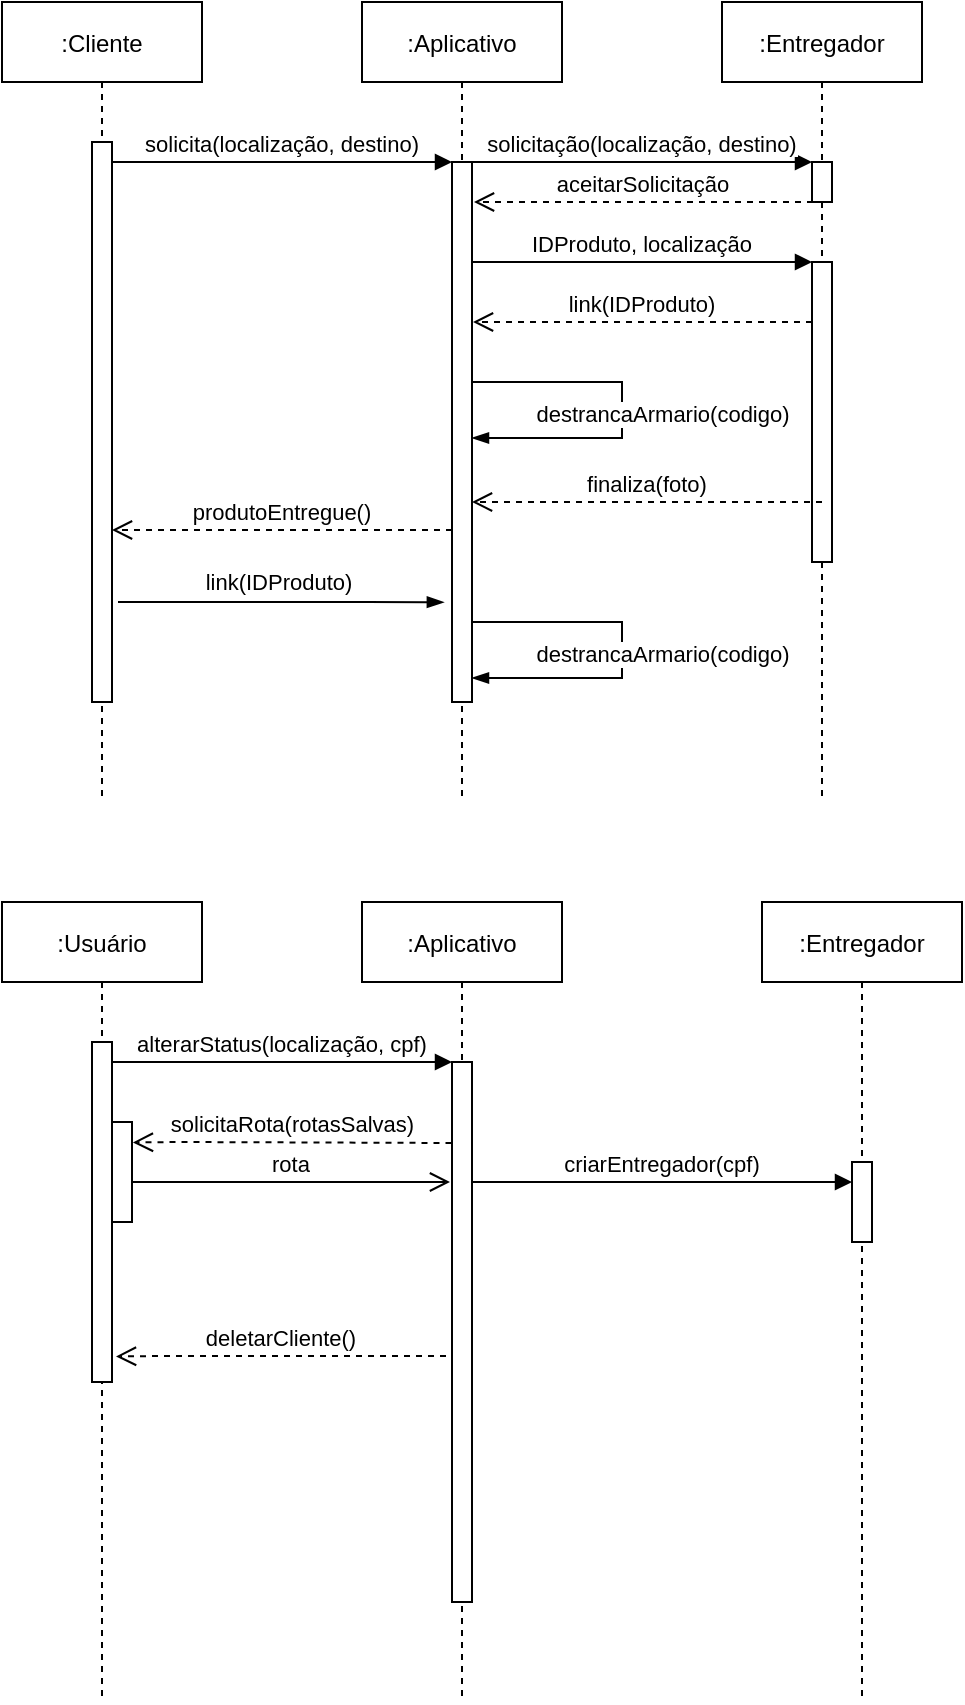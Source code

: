 <mxfile version="18.2.1" type="github">
  <diagram id="kgpKYQtTHZ0yAKxKKP6v" name="Page-1">
    <mxGraphModel dx="769" dy="423" grid="1" gridSize="10" guides="1" tooltips="1" connect="1" arrows="1" fold="1" page="1" pageScale="1" pageWidth="850" pageHeight="1100" background="#ffffff" math="0" shadow="0">
      <root>
        <mxCell id="0" />
        <mxCell id="1" parent="0" />
        <mxCell id="3nuBFxr9cyL0pnOWT2aG-1" value=":Cliente" style="shape=umlLifeline;perimeter=lifelinePerimeter;container=1;collapsible=0;recursiveResize=0;rounded=0;shadow=0;strokeWidth=1;" parent="1" vertex="1">
          <mxGeometry x="20" y="80" width="100" height="400" as="geometry" />
        </mxCell>
        <mxCell id="3nuBFxr9cyL0pnOWT2aG-2" value="" style="points=[];perimeter=orthogonalPerimeter;rounded=0;shadow=0;strokeWidth=1;" parent="3nuBFxr9cyL0pnOWT2aG-1" vertex="1">
          <mxGeometry x="45" y="70" width="10" height="280" as="geometry" />
        </mxCell>
        <mxCell id="3nuBFxr9cyL0pnOWT2aG-5" value=":Aplicativo" style="shape=umlLifeline;perimeter=lifelinePerimeter;container=1;collapsible=0;recursiveResize=0;rounded=0;shadow=0;strokeWidth=1;" parent="1" vertex="1">
          <mxGeometry x="200" y="80" width="100" height="400" as="geometry" />
        </mxCell>
        <mxCell id="3nuBFxr9cyL0pnOWT2aG-6" value="" style="points=[];perimeter=orthogonalPerimeter;rounded=0;shadow=0;strokeWidth=1;" parent="3nuBFxr9cyL0pnOWT2aG-5" vertex="1">
          <mxGeometry x="45" y="80" width="10" height="270" as="geometry" />
        </mxCell>
        <mxCell id="YM6FdypdWrKnIj3ldF_I-10" value="solicitação(localização, destino)" style="verticalAlign=bottom;endArrow=block;entryX=0;entryY=0;shadow=0;strokeWidth=1;" parent="3nuBFxr9cyL0pnOWT2aG-5" edge="1">
          <mxGeometry relative="1" as="geometry">
            <mxPoint x="55" y="80.0" as="sourcePoint" />
            <mxPoint x="225" y="80.0" as="targetPoint" />
          </mxGeometry>
        </mxCell>
        <mxCell id="YM6FdypdWrKnIj3ldF_I-15" value="IDProduto, localização" style="verticalAlign=bottom;endArrow=block;entryX=0;entryY=0;shadow=0;strokeWidth=1;" parent="3nuBFxr9cyL0pnOWT2aG-5" edge="1">
          <mxGeometry relative="1" as="geometry">
            <mxPoint x="55" y="130.0" as="sourcePoint" />
            <mxPoint x="225" y="130.0" as="targetPoint" />
          </mxGeometry>
        </mxCell>
        <mxCell id="YM6FdypdWrKnIj3ldF_I-19" style="edgeStyle=orthogonalEdgeStyle;rounded=0;orthogonalLoop=1;jettySize=auto;html=1;endArrow=blockThin;endFill=1;" parent="3nuBFxr9cyL0pnOWT2aG-5" source="3nuBFxr9cyL0pnOWT2aG-6" target="3nuBFxr9cyL0pnOWT2aG-6" edge="1">
          <mxGeometry relative="1" as="geometry">
            <mxPoint x="60" y="218" as="targetPoint" />
            <Array as="points">
              <mxPoint x="130" y="190" />
              <mxPoint x="130" y="218" />
            </Array>
          </mxGeometry>
        </mxCell>
        <mxCell id="YM6FdypdWrKnIj3ldF_I-20" value="destrancaArmario(codigo)" style="edgeLabel;html=1;align=center;verticalAlign=middle;resizable=0;points=[];" parent="YM6FdypdWrKnIj3ldF_I-19" vertex="1" connectable="0">
          <mxGeometry x="0.125" relative="1" as="geometry">
            <mxPoint x="20" y="-9" as="offset" />
          </mxGeometry>
        </mxCell>
        <mxCell id="3nuBFxr9cyL0pnOWT2aG-8" value="solicita(localização, destino)" style="verticalAlign=bottom;endArrow=block;entryX=0;entryY=0;shadow=0;strokeWidth=1;" parent="1" source="3nuBFxr9cyL0pnOWT2aG-2" target="3nuBFxr9cyL0pnOWT2aG-6" edge="1">
          <mxGeometry relative="1" as="geometry">
            <mxPoint x="175" y="160" as="sourcePoint" />
          </mxGeometry>
        </mxCell>
        <mxCell id="YM6FdypdWrKnIj3ldF_I-2" value=":Entregador" style="shape=umlLifeline;perimeter=lifelinePerimeter;container=1;collapsible=0;recursiveResize=0;rounded=0;shadow=0;strokeWidth=1;" parent="1" vertex="1">
          <mxGeometry x="380" y="80" width="100" height="400" as="geometry" />
        </mxCell>
        <mxCell id="YM6FdypdWrKnIj3ldF_I-3" value="" style="points=[];perimeter=orthogonalPerimeter;rounded=0;shadow=0;strokeWidth=1;" parent="YM6FdypdWrKnIj3ldF_I-2" vertex="1">
          <mxGeometry x="45" y="80" width="10" height="20" as="geometry" />
        </mxCell>
        <mxCell id="YM6FdypdWrKnIj3ldF_I-5" value="" style="points=[];perimeter=orthogonalPerimeter;rounded=0;shadow=0;strokeWidth=1;" parent="YM6FdypdWrKnIj3ldF_I-2" vertex="1">
          <mxGeometry x="45" y="130" width="10" height="150" as="geometry" />
        </mxCell>
        <mxCell id="YM6FdypdWrKnIj3ldF_I-16" value="link(IDProduto)" style="verticalAlign=bottom;endArrow=open;dashed=1;endSize=8;shadow=0;strokeWidth=1;" parent="YM6FdypdWrKnIj3ldF_I-2" edge="1">
          <mxGeometry relative="1" as="geometry">
            <mxPoint x="-124.5" y="160.0" as="targetPoint" />
            <mxPoint x="45" y="160.0" as="sourcePoint" />
            <Array as="points">
              <mxPoint x="-74.5" y="160" />
            </Array>
          </mxGeometry>
        </mxCell>
        <mxCell id="YM6FdypdWrKnIj3ldF_I-13" value="aceitarSolicitação" style="verticalAlign=bottom;endArrow=open;dashed=1;endSize=8;shadow=0;strokeWidth=1;" parent="1" edge="1">
          <mxGeometry relative="1" as="geometry">
            <mxPoint x="256" y="180" as="targetPoint" />
            <mxPoint x="425.5" y="180.0" as="sourcePoint" />
            <Array as="points">
              <mxPoint x="306" y="180" />
            </Array>
          </mxGeometry>
        </mxCell>
        <mxCell id="YM6FdypdWrKnIj3ldF_I-22" value="finaliza(foto)" style="verticalAlign=bottom;endArrow=open;dashed=1;endSize=8;shadow=0;strokeWidth=1;" parent="1" edge="1">
          <mxGeometry relative="1" as="geometry">
            <mxPoint x="255" y="330" as="targetPoint" />
            <mxPoint x="430" y="330" as="sourcePoint" />
            <Array as="points">
              <mxPoint x="295" y="330" />
            </Array>
          </mxGeometry>
        </mxCell>
        <mxCell id="YM6FdypdWrKnIj3ldF_I-23" value="produtoEntregue()" style="verticalAlign=bottom;endArrow=open;dashed=1;endSize=8;shadow=0;strokeWidth=1;" parent="1" edge="1">
          <mxGeometry relative="1" as="geometry">
            <mxPoint x="75" y="344" as="targetPoint" />
            <mxPoint x="245" y="344.0" as="sourcePoint" />
            <Array as="points">
              <mxPoint x="105" y="344" />
            </Array>
          </mxGeometry>
        </mxCell>
        <mxCell id="YM6FdypdWrKnIj3ldF_I-25" style="edgeStyle=orthogonalEdgeStyle;rounded=0;orthogonalLoop=1;jettySize=auto;html=1;entryX=-0.208;entryY=0.957;entryDx=0;entryDy=0;entryPerimeter=0;endArrow=blockThin;endFill=1;" parent="1" edge="1">
          <mxGeometry relative="1" as="geometry">
            <mxPoint x="78" y="380" as="sourcePoint" />
            <mxPoint x="240.92" y="380.11" as="targetPoint" />
            <Array as="points">
              <mxPoint x="203" y="380" />
              <mxPoint x="203" y="380" />
            </Array>
          </mxGeometry>
        </mxCell>
        <mxCell id="YM6FdypdWrKnIj3ldF_I-26" value="link(IDProduto)" style="edgeLabel;html=1;align=center;verticalAlign=middle;resizable=0;points=[];" parent="YM6FdypdWrKnIj3ldF_I-25" vertex="1" connectable="0">
          <mxGeometry x="-0.409" y="-1" relative="1" as="geometry">
            <mxPoint x="32" y="-11" as="offset" />
          </mxGeometry>
        </mxCell>
        <mxCell id="YM6FdypdWrKnIj3ldF_I-27" style="edgeStyle=orthogonalEdgeStyle;rounded=0;orthogonalLoop=1;jettySize=auto;html=1;endArrow=blockThin;endFill=1;" parent="1" edge="1">
          <mxGeometry relative="1" as="geometry">
            <mxPoint x="255" y="389.997" as="sourcePoint" />
            <mxPoint x="255" y="417.997" as="targetPoint" />
            <Array as="points">
              <mxPoint x="330" y="389.97" />
              <mxPoint x="330" y="417.97" />
            </Array>
          </mxGeometry>
        </mxCell>
        <mxCell id="YM6FdypdWrKnIj3ldF_I-28" value="destrancaArmario(codigo)" style="edgeLabel;html=1;align=center;verticalAlign=middle;resizable=0;points=[];" parent="YM6FdypdWrKnIj3ldF_I-27" vertex="1" connectable="0">
          <mxGeometry x="0.125" relative="1" as="geometry">
            <mxPoint x="20" y="-9" as="offset" />
          </mxGeometry>
        </mxCell>
        <mxCell id="-SCbaDf-sCpi-YkZ0BnW-1" value=":Usuário" style="shape=umlLifeline;perimeter=lifelinePerimeter;container=1;collapsible=0;recursiveResize=0;rounded=0;shadow=0;strokeWidth=1;" vertex="1" parent="1">
          <mxGeometry x="20" y="530" width="100" height="400" as="geometry" />
        </mxCell>
        <mxCell id="-SCbaDf-sCpi-YkZ0BnW-2" value="" style="points=[];perimeter=orthogonalPerimeter;rounded=0;shadow=0;strokeWidth=1;" vertex="1" parent="-SCbaDf-sCpi-YkZ0BnW-1">
          <mxGeometry x="45" y="70" width="10" height="170" as="geometry" />
        </mxCell>
        <mxCell id="-SCbaDf-sCpi-YkZ0BnW-25" value="" style="points=[];perimeter=orthogonalPerimeter;rounded=0;shadow=0;strokeWidth=1;" vertex="1" parent="-SCbaDf-sCpi-YkZ0BnW-1">
          <mxGeometry x="55" y="110" width="10" height="50" as="geometry" />
        </mxCell>
        <mxCell id="-SCbaDf-sCpi-YkZ0BnW-3" value=":Aplicativo" style="shape=umlLifeline;perimeter=lifelinePerimeter;container=1;collapsible=0;recursiveResize=0;rounded=0;shadow=0;strokeWidth=1;" vertex="1" parent="1">
          <mxGeometry x="200" y="530" width="100" height="400" as="geometry" />
        </mxCell>
        <mxCell id="-SCbaDf-sCpi-YkZ0BnW-4" value="" style="points=[];perimeter=orthogonalPerimeter;rounded=0;shadow=0;strokeWidth=1;" vertex="1" parent="-SCbaDf-sCpi-YkZ0BnW-3">
          <mxGeometry x="45" y="80" width="10" height="270" as="geometry" />
        </mxCell>
        <mxCell id="-SCbaDf-sCpi-YkZ0BnW-9" value="alterarStatus(localização, cpf)" style="verticalAlign=bottom;endArrow=block;entryX=0;entryY=0;shadow=0;strokeWidth=1;" edge="1" parent="1" source="-SCbaDf-sCpi-YkZ0BnW-2" target="-SCbaDf-sCpi-YkZ0BnW-4">
          <mxGeometry relative="1" as="geometry">
            <mxPoint x="175" y="610" as="sourcePoint" />
          </mxGeometry>
        </mxCell>
        <mxCell id="-SCbaDf-sCpi-YkZ0BnW-23" value="rota" style="verticalAlign=bottom;endArrow=open;endSize=8;shadow=0;strokeWidth=1;" edge="1" parent="1" source="-SCbaDf-sCpi-YkZ0BnW-25">
          <mxGeometry relative="1" as="geometry">
            <mxPoint x="244" y="670.0" as="targetPoint" />
            <mxPoint x="90" y="670" as="sourcePoint" />
            <Array as="points">
              <mxPoint x="104" y="670" />
              <mxPoint x="164" y="670" />
            </Array>
            <mxPoint as="offset" />
          </mxGeometry>
        </mxCell>
        <mxCell id="-SCbaDf-sCpi-YkZ0BnW-16" value="solicitaRota(rotasSalvas)" style="verticalAlign=bottom;endArrow=open;dashed=1;endSize=8;shadow=0;strokeWidth=1;entryX=1.046;entryY=0.204;entryDx=0;entryDy=0;entryPerimeter=0;exitX=-0.025;exitY=0.15;exitDx=0;exitDy=0;exitPerimeter=0;" edge="1" parent="1" source="-SCbaDf-sCpi-YkZ0BnW-4" target="-SCbaDf-sCpi-YkZ0BnW-25">
          <mxGeometry relative="1" as="geometry">
            <mxPoint x="90" y="650" as="targetPoint" />
            <mxPoint x="240" y="650" as="sourcePoint" />
            <Array as="points">
              <mxPoint x="110" y="650" />
            </Array>
            <mxPoint as="offset" />
          </mxGeometry>
        </mxCell>
        <mxCell id="-SCbaDf-sCpi-YkZ0BnW-27" value="deletarCliente()" style="verticalAlign=bottom;endArrow=open;dashed=1;endSize=8;shadow=0;strokeWidth=1;entryX=1.046;entryY=0.204;entryDx=0;entryDy=0;entryPerimeter=0;" edge="1" parent="1">
          <mxGeometry relative="1" as="geometry">
            <mxPoint x="77.0" y="757.2" as="targetPoint" />
            <mxPoint x="242" y="757" as="sourcePoint" />
            <Array as="points">
              <mxPoint x="101.54" y="757" />
            </Array>
            <mxPoint as="offset" />
          </mxGeometry>
        </mxCell>
        <mxCell id="-SCbaDf-sCpi-YkZ0BnW-28" value="criarEntregador(cpf)" style="verticalAlign=bottom;endArrow=block;shadow=0;strokeWidth=1;" edge="1" parent="1" target="-SCbaDf-sCpi-YkZ0BnW-31">
          <mxGeometry x="-0.095" relative="1" as="geometry">
            <mxPoint x="255" y="670.0" as="sourcePoint" />
            <mxPoint x="390" y="760" as="targetPoint" />
            <Array as="points">
              <mxPoint x="390" y="670" />
              <mxPoint x="380" y="670" />
              <mxPoint x="410" y="670" />
            </Array>
            <mxPoint as="offset" />
          </mxGeometry>
        </mxCell>
        <mxCell id="-SCbaDf-sCpi-YkZ0BnW-29" value=":Entregador" style="shape=umlLifeline;perimeter=lifelinePerimeter;container=1;collapsible=0;recursiveResize=0;rounded=0;shadow=0;strokeWidth=1;" vertex="1" parent="1">
          <mxGeometry x="400" y="530" width="100" height="400" as="geometry" />
        </mxCell>
        <mxCell id="-SCbaDf-sCpi-YkZ0BnW-31" value="" style="points=[];perimeter=orthogonalPerimeter;rounded=0;shadow=0;strokeWidth=1;" vertex="1" parent="-SCbaDf-sCpi-YkZ0BnW-29">
          <mxGeometry x="45" y="130" width="10" height="40" as="geometry" />
        </mxCell>
      </root>
    </mxGraphModel>
  </diagram>
</mxfile>
